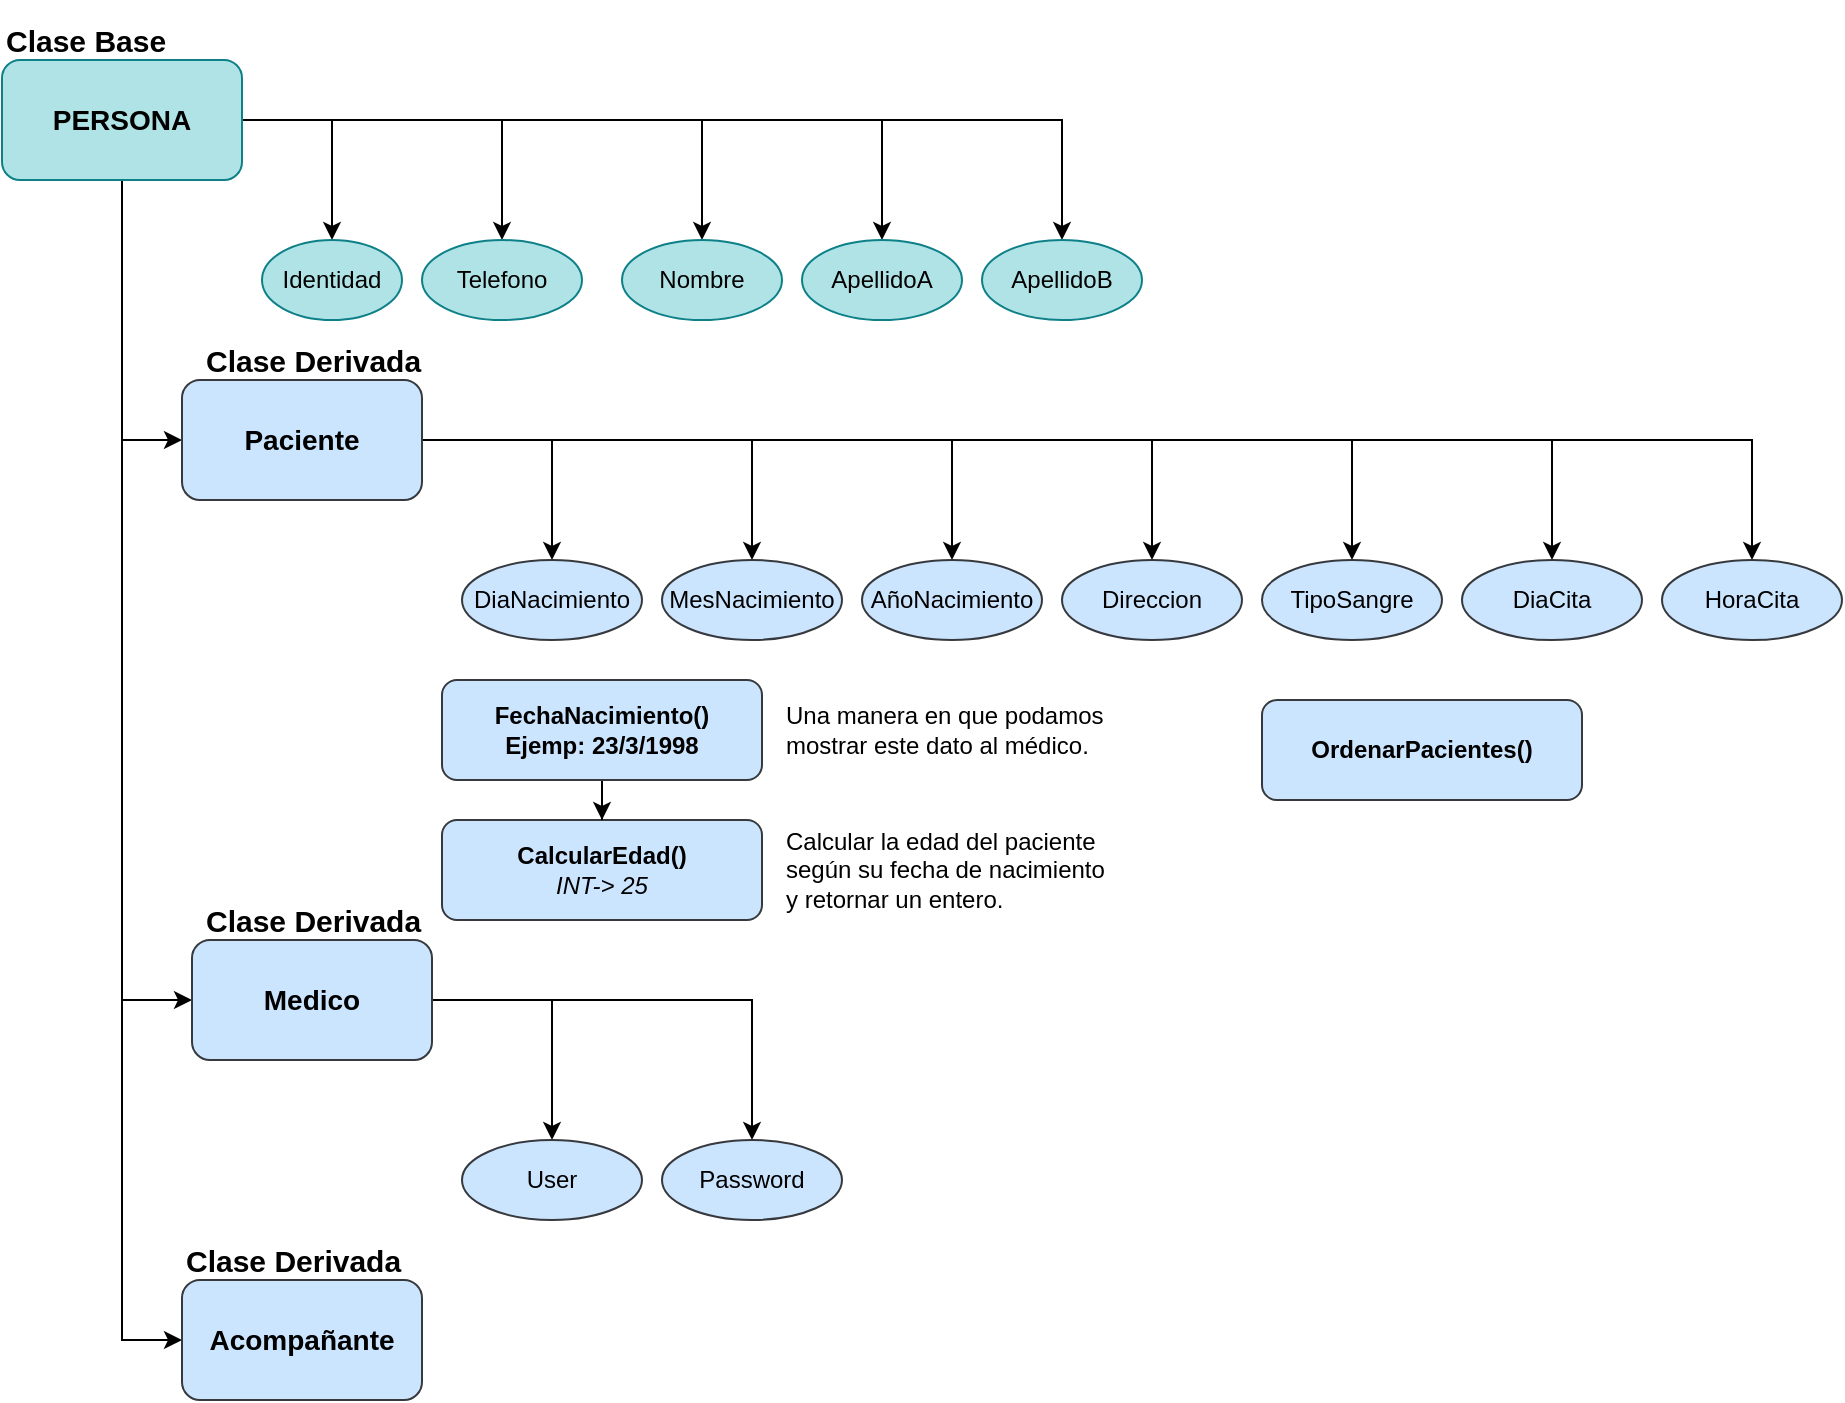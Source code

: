 <mxfile version="23.1.2" type="device">
  <diagram id="C5RBs43oDa-KdzZeNtuy" name="Page-1">
    <mxGraphModel dx="1028" dy="595" grid="1" gridSize="10" guides="1" tooltips="1" connect="1" arrows="1" fold="1" page="0" pageScale="1" pageWidth="827" pageHeight="1169" math="0" shadow="0">
      <root>
        <mxCell id="WIyWlLk6GJQsqaUBKTNV-0" />
        <mxCell id="WIyWlLk6GJQsqaUBKTNV-1" parent="WIyWlLk6GJQsqaUBKTNV-0" />
        <mxCell id="mpyidwgtXLdpnf64a5Tj-6" style="edgeStyle=orthogonalEdgeStyle;rounded=0;orthogonalLoop=1;jettySize=auto;html=1;entryX=0.5;entryY=0;entryDx=0;entryDy=0;" edge="1" parent="WIyWlLk6GJQsqaUBKTNV-1" source="mpyidwgtXLdpnf64a5Tj-0" target="mpyidwgtXLdpnf64a5Tj-2">
          <mxGeometry relative="1" as="geometry" />
        </mxCell>
        <mxCell id="mpyidwgtXLdpnf64a5Tj-7" style="edgeStyle=orthogonalEdgeStyle;rounded=0;orthogonalLoop=1;jettySize=auto;html=1;" edge="1" parent="WIyWlLk6GJQsqaUBKTNV-1" source="mpyidwgtXLdpnf64a5Tj-0" target="mpyidwgtXLdpnf64a5Tj-3">
          <mxGeometry relative="1" as="geometry" />
        </mxCell>
        <mxCell id="mpyidwgtXLdpnf64a5Tj-8" style="edgeStyle=orthogonalEdgeStyle;rounded=0;orthogonalLoop=1;jettySize=auto;html=1;" edge="1" parent="WIyWlLk6GJQsqaUBKTNV-1" source="mpyidwgtXLdpnf64a5Tj-0" target="mpyidwgtXLdpnf64a5Tj-4">
          <mxGeometry relative="1" as="geometry" />
        </mxCell>
        <mxCell id="mpyidwgtXLdpnf64a5Tj-10" style="edgeStyle=orthogonalEdgeStyle;rounded=0;orthogonalLoop=1;jettySize=auto;html=1;" edge="1" parent="WIyWlLk6GJQsqaUBKTNV-1" source="mpyidwgtXLdpnf64a5Tj-0" target="mpyidwgtXLdpnf64a5Tj-9">
          <mxGeometry relative="1" as="geometry" />
        </mxCell>
        <mxCell id="mpyidwgtXLdpnf64a5Tj-34" style="edgeStyle=orthogonalEdgeStyle;rounded=0;orthogonalLoop=1;jettySize=auto;html=1;" edge="1" parent="WIyWlLk6GJQsqaUBKTNV-1" source="mpyidwgtXLdpnf64a5Tj-0" target="mpyidwgtXLdpnf64a5Tj-12">
          <mxGeometry relative="1" as="geometry">
            <Array as="points">
              <mxPoint x="220" y="260" />
            </Array>
          </mxGeometry>
        </mxCell>
        <mxCell id="mpyidwgtXLdpnf64a5Tj-35" style="edgeStyle=orthogonalEdgeStyle;rounded=0;orthogonalLoop=1;jettySize=auto;html=1;" edge="1" parent="WIyWlLk6GJQsqaUBKTNV-1" source="mpyidwgtXLdpnf64a5Tj-0" target="mpyidwgtXLdpnf64a5Tj-1">
          <mxGeometry relative="1" as="geometry" />
        </mxCell>
        <mxCell id="mpyidwgtXLdpnf64a5Tj-63" style="edgeStyle=orthogonalEdgeStyle;rounded=0;orthogonalLoop=1;jettySize=auto;html=1;entryX=0;entryY=0.5;entryDx=0;entryDy=0;" edge="1" parent="WIyWlLk6GJQsqaUBKTNV-1" source="mpyidwgtXLdpnf64a5Tj-0" target="mpyidwgtXLdpnf64a5Tj-61">
          <mxGeometry relative="1" as="geometry" />
        </mxCell>
        <mxCell id="mpyidwgtXLdpnf64a5Tj-69" style="edgeStyle=orthogonalEdgeStyle;rounded=0;orthogonalLoop=1;jettySize=auto;html=1;entryX=0;entryY=0.5;entryDx=0;entryDy=0;" edge="1" parent="WIyWlLk6GJQsqaUBKTNV-1" source="mpyidwgtXLdpnf64a5Tj-0" target="mpyidwgtXLdpnf64a5Tj-68">
          <mxGeometry relative="1" as="geometry" />
        </mxCell>
        <mxCell id="mpyidwgtXLdpnf64a5Tj-0" value="PERSONA" style="rounded=1;whiteSpace=wrap;html=1;fontStyle=1;fontSize=14;fillColor=#b0e3e6;strokeColor=#0e8088;" vertex="1" parent="WIyWlLk6GJQsqaUBKTNV-1">
          <mxGeometry x="160" y="70" width="120" height="60" as="geometry" />
        </mxCell>
        <mxCell id="mpyidwgtXLdpnf64a5Tj-1" value="Identidad" style="ellipse;whiteSpace=wrap;html=1;fillColor=#b0e3e6;strokeColor=#0e8088;" vertex="1" parent="WIyWlLk6GJQsqaUBKTNV-1">
          <mxGeometry x="290" y="160" width="70" height="40" as="geometry" />
        </mxCell>
        <mxCell id="mpyidwgtXLdpnf64a5Tj-2" value="Nombre" style="ellipse;whiteSpace=wrap;html=1;fillColor=#b0e3e6;strokeColor=#0e8088;" vertex="1" parent="WIyWlLk6GJQsqaUBKTNV-1">
          <mxGeometry x="470" y="160" width="80" height="40" as="geometry" />
        </mxCell>
        <mxCell id="mpyidwgtXLdpnf64a5Tj-3" value="ApellidoA" style="ellipse;whiteSpace=wrap;html=1;fillColor=#b0e3e6;strokeColor=#0e8088;" vertex="1" parent="WIyWlLk6GJQsqaUBKTNV-1">
          <mxGeometry x="560" y="160" width="80" height="40" as="geometry" />
        </mxCell>
        <mxCell id="mpyidwgtXLdpnf64a5Tj-4" value="ApellidoB" style="ellipse;whiteSpace=wrap;html=1;fillColor=#b0e3e6;strokeColor=#0e8088;" vertex="1" parent="WIyWlLk6GJQsqaUBKTNV-1">
          <mxGeometry x="650" y="160" width="80" height="40" as="geometry" />
        </mxCell>
        <mxCell id="mpyidwgtXLdpnf64a5Tj-9" value="Telefono" style="ellipse;whiteSpace=wrap;html=1;fillColor=#b0e3e6;strokeColor=#0e8088;" vertex="1" parent="WIyWlLk6GJQsqaUBKTNV-1">
          <mxGeometry x="370" y="160" width="80" height="40" as="geometry" />
        </mxCell>
        <mxCell id="mpyidwgtXLdpnf64a5Tj-11" value="Clase Base" style="text;html=1;strokeColor=none;fillColor=none;align=left;verticalAlign=middle;whiteSpace=wrap;rounded=0;fontSize=15;fontStyle=1" vertex="1" parent="WIyWlLk6GJQsqaUBKTNV-1">
          <mxGeometry x="160" y="40" width="120" height="40" as="geometry" />
        </mxCell>
        <mxCell id="mpyidwgtXLdpnf64a5Tj-31" style="edgeStyle=orthogonalEdgeStyle;rounded=0;orthogonalLoop=1;jettySize=auto;html=1;" edge="1" parent="WIyWlLk6GJQsqaUBKTNV-1" source="mpyidwgtXLdpnf64a5Tj-12" target="mpyidwgtXLdpnf64a5Tj-47">
          <mxGeometry relative="1" as="geometry">
            <mxPoint x="435" y="300" as="targetPoint" />
          </mxGeometry>
        </mxCell>
        <mxCell id="mpyidwgtXLdpnf64a5Tj-32" style="edgeStyle=orthogonalEdgeStyle;rounded=0;orthogonalLoop=1;jettySize=auto;html=1;" edge="1" parent="WIyWlLk6GJQsqaUBKTNV-1" source="mpyidwgtXLdpnf64a5Tj-12" target="mpyidwgtXLdpnf64a5Tj-48">
          <mxGeometry relative="1" as="geometry">
            <mxPoint x="545" y="300" as="targetPoint" />
          </mxGeometry>
        </mxCell>
        <mxCell id="mpyidwgtXLdpnf64a5Tj-33" style="edgeStyle=orthogonalEdgeStyle;rounded=0;orthogonalLoop=1;jettySize=auto;html=1;entryX=0.5;entryY=0;entryDx=0;entryDy=0;" edge="1" parent="WIyWlLk6GJQsqaUBKTNV-1" source="mpyidwgtXLdpnf64a5Tj-12" target="mpyidwgtXLdpnf64a5Tj-49">
          <mxGeometry relative="1" as="geometry">
            <mxPoint x="655" y="300" as="targetPoint" />
          </mxGeometry>
        </mxCell>
        <mxCell id="mpyidwgtXLdpnf64a5Tj-58" style="edgeStyle=orthogonalEdgeStyle;rounded=0;orthogonalLoop=1;jettySize=auto;html=1;" edge="1" parent="WIyWlLk6GJQsqaUBKTNV-1" source="mpyidwgtXLdpnf64a5Tj-12" target="mpyidwgtXLdpnf64a5Tj-57">
          <mxGeometry relative="1" as="geometry" />
        </mxCell>
        <mxCell id="mpyidwgtXLdpnf64a5Tj-60" style="edgeStyle=orthogonalEdgeStyle;rounded=0;orthogonalLoop=1;jettySize=auto;html=1;" edge="1" parent="WIyWlLk6GJQsqaUBKTNV-1" source="mpyidwgtXLdpnf64a5Tj-12" target="mpyidwgtXLdpnf64a5Tj-59">
          <mxGeometry relative="1" as="geometry" />
        </mxCell>
        <mxCell id="mpyidwgtXLdpnf64a5Tj-72" style="edgeStyle=orthogonalEdgeStyle;rounded=0;orthogonalLoop=1;jettySize=auto;html=1;" edge="1" parent="WIyWlLk6GJQsqaUBKTNV-1" source="mpyidwgtXLdpnf64a5Tj-12" target="mpyidwgtXLdpnf64a5Tj-71">
          <mxGeometry relative="1" as="geometry" />
        </mxCell>
        <mxCell id="mpyidwgtXLdpnf64a5Tj-74" style="edgeStyle=orthogonalEdgeStyle;rounded=0;orthogonalLoop=1;jettySize=auto;html=1;" edge="1" parent="WIyWlLk6GJQsqaUBKTNV-1" source="mpyidwgtXLdpnf64a5Tj-12" target="mpyidwgtXLdpnf64a5Tj-73">
          <mxGeometry relative="1" as="geometry" />
        </mxCell>
        <mxCell id="mpyidwgtXLdpnf64a5Tj-12" value="Paciente" style="rounded=1;whiteSpace=wrap;html=1;fontStyle=1;fontSize=14;fillColor=#cce5ff;strokeColor=#36393d;" vertex="1" parent="WIyWlLk6GJQsqaUBKTNV-1">
          <mxGeometry x="250" y="230" width="120" height="60" as="geometry" />
        </mxCell>
        <mxCell id="mpyidwgtXLdpnf64a5Tj-13" value="Clase Derivada" style="text;html=1;strokeColor=none;fillColor=none;align=left;verticalAlign=middle;whiteSpace=wrap;rounded=0;fontSize=15;fontStyle=1" vertex="1" parent="WIyWlLk6GJQsqaUBKTNV-1">
          <mxGeometry x="260" y="200" width="120" height="40" as="geometry" />
        </mxCell>
        <mxCell id="mpyidwgtXLdpnf64a5Tj-23" value="&lt;b&gt;CalcularEdad()&lt;/b&gt;&lt;br&gt;&lt;i&gt;INT-&amp;gt; 25&lt;/i&gt;" style="rounded=1;whiteSpace=wrap;html=1;fillColor=#cce5ff;strokeColor=#36393d;" vertex="1" parent="WIyWlLk6GJQsqaUBKTNV-1">
          <mxGeometry x="380" y="450" width="160" height="50" as="geometry" />
        </mxCell>
        <mxCell id="mpyidwgtXLdpnf64a5Tj-56" style="edgeStyle=orthogonalEdgeStyle;rounded=0;orthogonalLoop=1;jettySize=auto;html=1;" edge="1" parent="WIyWlLk6GJQsqaUBKTNV-1" source="mpyidwgtXLdpnf64a5Tj-46" target="mpyidwgtXLdpnf64a5Tj-23">
          <mxGeometry relative="1" as="geometry" />
        </mxCell>
        <mxCell id="mpyidwgtXLdpnf64a5Tj-46" value="FechaNacimiento()&lt;br&gt;Ejemp: 23/3/1998" style="rounded=1;whiteSpace=wrap;html=1;fillColor=#cce5ff;strokeColor=#36393d;fontStyle=1" vertex="1" parent="WIyWlLk6GJQsqaUBKTNV-1">
          <mxGeometry x="380" y="380" width="160" height="50" as="geometry" />
        </mxCell>
        <mxCell id="mpyidwgtXLdpnf64a5Tj-47" value="DiaNacimiento" style="ellipse;whiteSpace=wrap;html=1;fillColor=#cce5ff;strokeColor=#36393d;" vertex="1" parent="WIyWlLk6GJQsqaUBKTNV-1">
          <mxGeometry x="390" y="320" width="90" height="40" as="geometry" />
        </mxCell>
        <mxCell id="mpyidwgtXLdpnf64a5Tj-48" value="MesNacimiento" style="ellipse;whiteSpace=wrap;html=1;fillColor=#cce5ff;strokeColor=#36393d;" vertex="1" parent="WIyWlLk6GJQsqaUBKTNV-1">
          <mxGeometry x="490" y="320" width="90" height="40" as="geometry" />
        </mxCell>
        <mxCell id="mpyidwgtXLdpnf64a5Tj-49" value="AñoNacimiento" style="ellipse;whiteSpace=wrap;html=1;fillColor=#cce5ff;strokeColor=#36393d;" vertex="1" parent="WIyWlLk6GJQsqaUBKTNV-1">
          <mxGeometry x="590" y="320" width="90" height="40" as="geometry" />
        </mxCell>
        <mxCell id="mpyidwgtXLdpnf64a5Tj-50" value="Una manera en que podamos mostrar este dato al médico." style="text;html=1;strokeColor=none;fillColor=none;align=left;verticalAlign=middle;whiteSpace=wrap;rounded=0;" vertex="1" parent="WIyWlLk6GJQsqaUBKTNV-1">
          <mxGeometry x="550" y="390" width="170" height="30" as="geometry" />
        </mxCell>
        <mxCell id="mpyidwgtXLdpnf64a5Tj-54" value="Calcular la edad del paciente según su fecha de nacimiento y retornar un entero." style="text;html=1;strokeColor=none;fillColor=none;align=left;verticalAlign=middle;whiteSpace=wrap;rounded=0;" vertex="1" parent="WIyWlLk6GJQsqaUBKTNV-1">
          <mxGeometry x="550" y="460" width="170" height="30" as="geometry" />
        </mxCell>
        <mxCell id="mpyidwgtXLdpnf64a5Tj-57" value="Direccion" style="ellipse;whiteSpace=wrap;html=1;fillColor=#cce5ff;strokeColor=#36393d;" vertex="1" parent="WIyWlLk6GJQsqaUBKTNV-1">
          <mxGeometry x="690" y="320" width="90" height="40" as="geometry" />
        </mxCell>
        <mxCell id="mpyidwgtXLdpnf64a5Tj-59" value="TipoSangre" style="ellipse;whiteSpace=wrap;html=1;fillColor=#cce5ff;strokeColor=#36393d;" vertex="1" parent="WIyWlLk6GJQsqaUBKTNV-1">
          <mxGeometry x="790" y="320" width="90" height="40" as="geometry" />
        </mxCell>
        <mxCell id="mpyidwgtXLdpnf64a5Tj-66" style="edgeStyle=orthogonalEdgeStyle;rounded=0;orthogonalLoop=1;jettySize=auto;html=1;" edge="1" parent="WIyWlLk6GJQsqaUBKTNV-1" source="mpyidwgtXLdpnf64a5Tj-61" target="mpyidwgtXLdpnf64a5Tj-64">
          <mxGeometry relative="1" as="geometry" />
        </mxCell>
        <mxCell id="mpyidwgtXLdpnf64a5Tj-67" style="edgeStyle=orthogonalEdgeStyle;rounded=0;orthogonalLoop=1;jettySize=auto;html=1;" edge="1" parent="WIyWlLk6GJQsqaUBKTNV-1" source="mpyidwgtXLdpnf64a5Tj-61" target="mpyidwgtXLdpnf64a5Tj-65">
          <mxGeometry relative="1" as="geometry" />
        </mxCell>
        <mxCell id="mpyidwgtXLdpnf64a5Tj-61" value="Medico" style="rounded=1;whiteSpace=wrap;html=1;fontStyle=1;fontSize=14;fillColor=#cce5ff;strokeColor=#36393d;" vertex="1" parent="WIyWlLk6GJQsqaUBKTNV-1">
          <mxGeometry x="255" y="510" width="120" height="60" as="geometry" />
        </mxCell>
        <mxCell id="mpyidwgtXLdpnf64a5Tj-64" value="User" style="ellipse;whiteSpace=wrap;html=1;fillColor=#cce5ff;strokeColor=#36393d;" vertex="1" parent="WIyWlLk6GJQsqaUBKTNV-1">
          <mxGeometry x="390" y="610" width="90" height="40" as="geometry" />
        </mxCell>
        <mxCell id="mpyidwgtXLdpnf64a5Tj-65" value="Password" style="ellipse;whiteSpace=wrap;html=1;fillColor=#cce5ff;strokeColor=#36393d;" vertex="1" parent="WIyWlLk6GJQsqaUBKTNV-1">
          <mxGeometry x="490" y="610" width="90" height="40" as="geometry" />
        </mxCell>
        <mxCell id="mpyidwgtXLdpnf64a5Tj-68" value="Acompañante" style="rounded=1;whiteSpace=wrap;html=1;fontStyle=1;fontSize=14;fillColor=#cce5ff;strokeColor=#36393d;" vertex="1" parent="WIyWlLk6GJQsqaUBKTNV-1">
          <mxGeometry x="250" y="680" width="120" height="60" as="geometry" />
        </mxCell>
        <mxCell id="mpyidwgtXLdpnf64a5Tj-71" value="HoraCita" style="ellipse;whiteSpace=wrap;html=1;fillColor=#cce5ff;strokeColor=#36393d;" vertex="1" parent="WIyWlLk6GJQsqaUBKTNV-1">
          <mxGeometry x="990" y="320" width="90" height="40" as="geometry" />
        </mxCell>
        <mxCell id="mpyidwgtXLdpnf64a5Tj-73" value="DiaCita" style="ellipse;whiteSpace=wrap;html=1;fillColor=#cce5ff;strokeColor=#36393d;" vertex="1" parent="WIyWlLk6GJQsqaUBKTNV-1">
          <mxGeometry x="890" y="320" width="90" height="40" as="geometry" />
        </mxCell>
        <mxCell id="mpyidwgtXLdpnf64a5Tj-75" value="&lt;b&gt;OrdenarPacientes()&lt;/b&gt;" style="rounded=1;whiteSpace=wrap;html=1;fillColor=#cce5ff;strokeColor=#36393d;" vertex="1" parent="WIyWlLk6GJQsqaUBKTNV-1">
          <mxGeometry x="790" y="390" width="160" height="50" as="geometry" />
        </mxCell>
        <mxCell id="mpyidwgtXLdpnf64a5Tj-76" value="Clase Derivada" style="text;html=1;strokeColor=none;fillColor=none;align=left;verticalAlign=middle;whiteSpace=wrap;rounded=0;fontSize=15;fontStyle=1" vertex="1" parent="WIyWlLk6GJQsqaUBKTNV-1">
          <mxGeometry x="260" y="480" width="120" height="40" as="geometry" />
        </mxCell>
        <mxCell id="mpyidwgtXLdpnf64a5Tj-77" value="Clase Derivada" style="text;html=1;strokeColor=none;fillColor=none;align=left;verticalAlign=middle;whiteSpace=wrap;rounded=0;fontSize=15;fontStyle=1" vertex="1" parent="WIyWlLk6GJQsqaUBKTNV-1">
          <mxGeometry x="250" y="650" width="120" height="40" as="geometry" />
        </mxCell>
      </root>
    </mxGraphModel>
  </diagram>
</mxfile>

